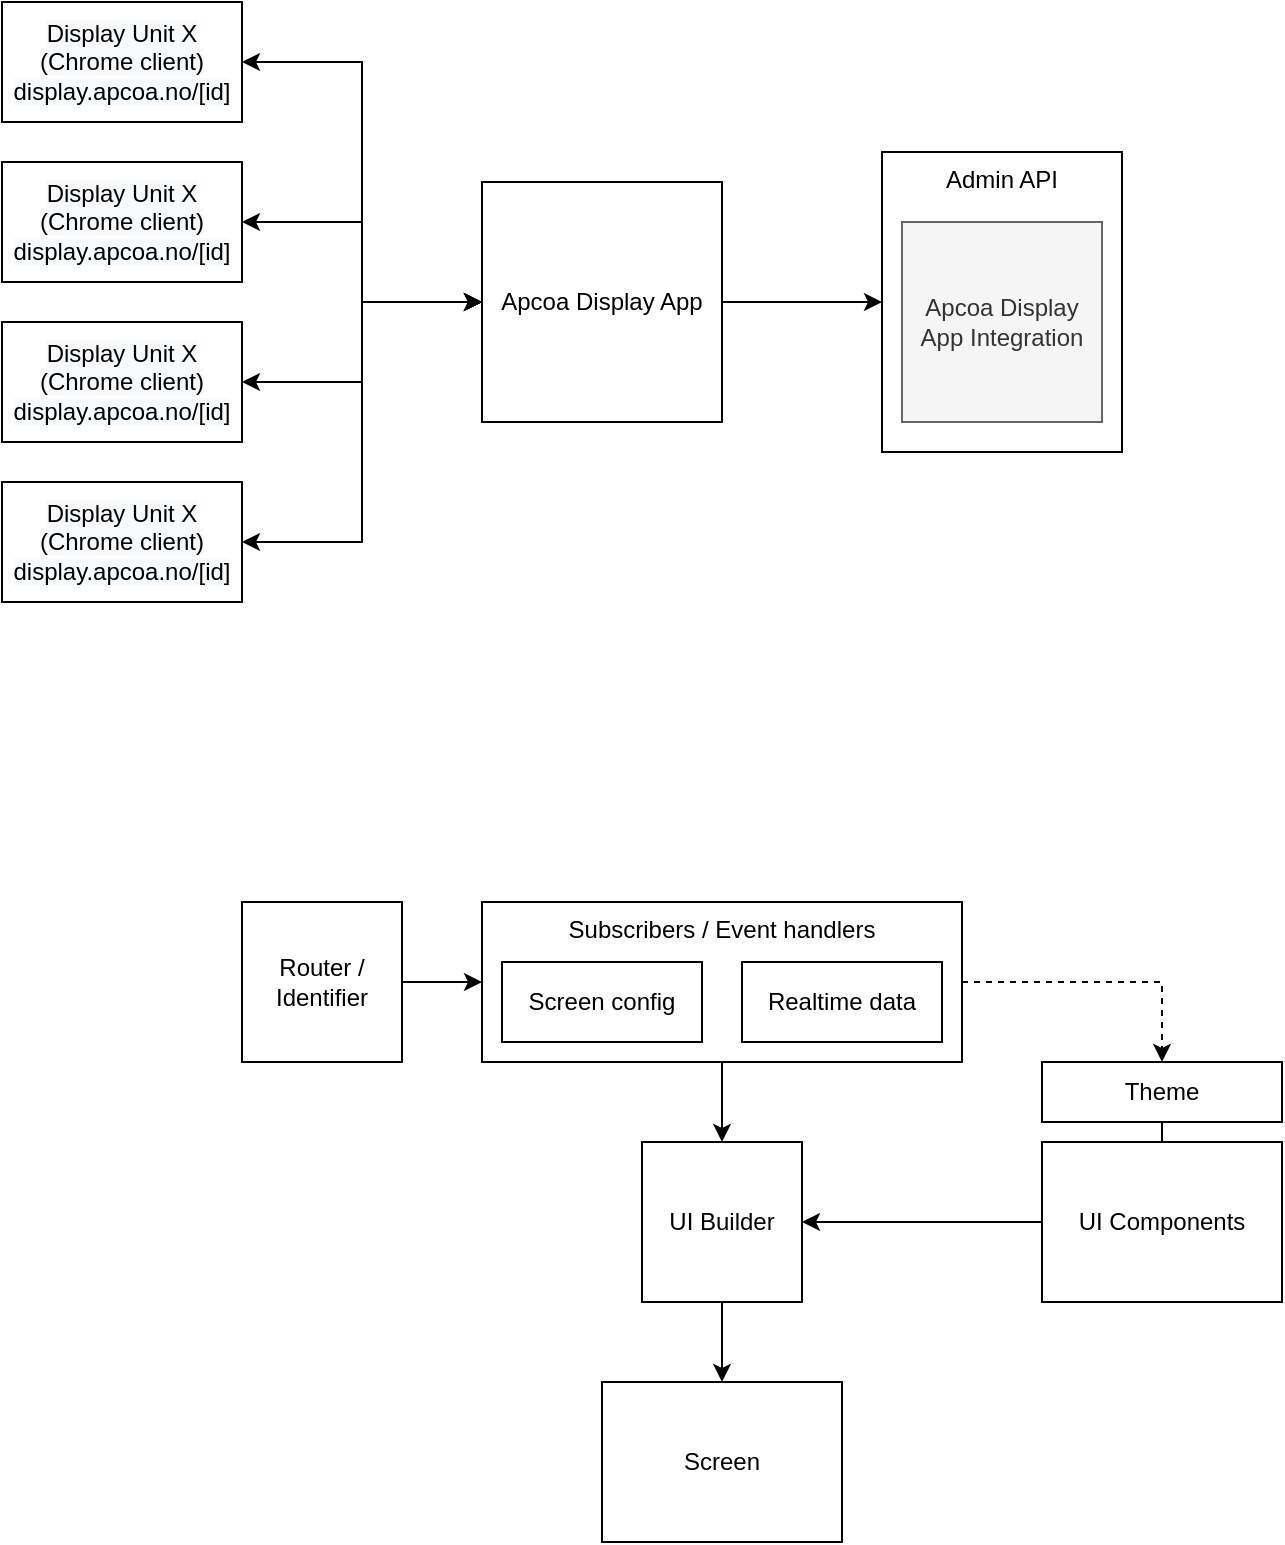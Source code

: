 <mxfile version="17.2.5" type="github"><diagram id="prtHgNgQTEPvFCAcTncT" name="Page-1"><mxGraphModel dx="2066" dy="1153" grid="1" gridSize="10" guides="1" tooltips="1" connect="1" arrows="1" fold="1" page="1" pageScale="1" pageWidth="827" pageHeight="1169" math="0" shadow="0"><root><mxCell id="0"/><mxCell id="1" parent="0"/><mxCell id="D5QyLwo178ALevhAB8Bl-8" style="edgeStyle=orthogonalEdgeStyle;rounded=0;orthogonalLoop=1;jettySize=auto;html=1;exitX=1;exitY=0.5;exitDx=0;exitDy=0;entryX=0;entryY=0.5;entryDx=0;entryDy=0;startArrow=classic;startFill=1;" parent="1" source="D5QyLwo178ALevhAB8Bl-1" target="D5QyLwo178ALevhAB8Bl-2" edge="1"><mxGeometry relative="1" as="geometry"><mxPoint x="280" y="220" as="targetPoint"/></mxGeometry></mxCell><mxCell id="D5QyLwo178ALevhAB8Bl-1" value="&lt;meta charset=&quot;utf-8&quot;&gt;&lt;span style=&quot;color: rgb(0, 0, 0); font-size: 12px; font-style: normal; font-weight: 400; letter-spacing: normal; text-align: center; text-indent: 0px; text-transform: none; word-spacing: 0px; font-family: helvetica; background-color: rgb(248, 249, 250); display: inline; float: none;&quot;&gt;Display Unit X&lt;/span&gt;&lt;br style=&quot;color: rgb(0, 0, 0); font-size: 12px; font-style: normal; font-weight: 400; letter-spacing: normal; text-align: center; text-indent: 0px; text-transform: none; word-spacing: 0px; font-family: helvetica; background-color: rgb(248, 249, 250);&quot;&gt;&lt;span style=&quot;color: rgb(0, 0, 0); font-size: 12px; font-style: normal; font-weight: 400; letter-spacing: normal; text-align: center; text-indent: 0px; text-transform: none; word-spacing: 0px; font-family: helvetica; background-color: rgb(248, 249, 250); display: inline; float: none;&quot;&gt;(Chrome client)&lt;/span&gt;&lt;br style=&quot;color: rgb(0, 0, 0); font-size: 12px; font-style: normal; font-weight: 400; letter-spacing: normal; text-align: center; text-indent: 0px; text-transform: none; word-spacing: 0px; font-family: helvetica; background-color: rgb(248, 249, 250);&quot;&gt;&lt;span style=&quot;color: rgb(0, 0, 0); font-size: 12px; font-style: normal; font-weight: 400; letter-spacing: normal; text-align: center; text-indent: 0px; text-transform: none; word-spacing: 0px; font-family: helvetica; background-color: rgb(248, 249, 250); display: inline; float: none;&quot;&gt;display.apcoa.no/[id]&lt;/span&gt;" style="rounded=0;whiteSpace=wrap;html=1;" parent="1" vertex="1"><mxGeometry x="80" y="150" width="120" height="60" as="geometry"/></mxCell><mxCell id="D5QyLwo178ALevhAB8Bl-11" style="edgeStyle=orthogonalEdgeStyle;rounded=0;orthogonalLoop=1;jettySize=auto;html=1;exitX=1;exitY=0.5;exitDx=0;exitDy=0;" parent="1" source="D5QyLwo178ALevhAB8Bl-2" target="D5QyLwo178ALevhAB8Bl-3" edge="1"><mxGeometry relative="1" as="geometry"/></mxCell><mxCell id="D5QyLwo178ALevhAB8Bl-2" value="Apcoa Display App" style="rounded=0;whiteSpace=wrap;html=1;" parent="1" vertex="1"><mxGeometry x="320" y="160" width="120" height="120" as="geometry"/></mxCell><mxCell id="D5QyLwo178ALevhAB8Bl-9" style="edgeStyle=orthogonalEdgeStyle;rounded=0;orthogonalLoop=1;jettySize=auto;html=1;exitX=1;exitY=0.5;exitDx=0;exitDy=0;startArrow=classic;startFill=1;" parent="1" source="D5QyLwo178ALevhAB8Bl-4" target="D5QyLwo178ALevhAB8Bl-2" edge="1"><mxGeometry relative="1" as="geometry"/></mxCell><mxCell id="D5QyLwo178ALevhAB8Bl-4" value="&lt;meta charset=&quot;utf-8&quot;&gt;&lt;span style=&quot;color: rgb(0, 0, 0); font-size: 12px; font-style: normal; font-weight: 400; letter-spacing: normal; text-align: center; text-indent: 0px; text-transform: none; word-spacing: 0px; font-family: helvetica; background-color: rgb(248, 249, 250); display: inline; float: none;&quot;&gt;Display Unit X&lt;/span&gt;&lt;br style=&quot;color: rgb(0, 0, 0); font-size: 12px; font-style: normal; font-weight: 400; letter-spacing: normal; text-align: center; text-indent: 0px; text-transform: none; word-spacing: 0px; font-family: helvetica; background-color: rgb(248, 249, 250);&quot;&gt;&lt;span style=&quot;color: rgb(0, 0, 0); font-size: 12px; font-style: normal; font-weight: 400; letter-spacing: normal; text-align: center; text-indent: 0px; text-transform: none; word-spacing: 0px; font-family: helvetica; background-color: rgb(248, 249, 250); display: inline; float: none;&quot;&gt;(Chrome client)&lt;/span&gt;&lt;br style=&quot;color: rgb(0, 0, 0); font-size: 12px; font-style: normal; font-weight: 400; letter-spacing: normal; text-align: center; text-indent: 0px; text-transform: none; word-spacing: 0px; font-family: helvetica; background-color: rgb(248, 249, 250);&quot;&gt;&lt;span style=&quot;color: rgb(0, 0, 0); font-size: 12px; font-style: normal; font-weight: 400; letter-spacing: normal; text-align: center; text-indent: 0px; text-transform: none; word-spacing: 0px; font-family: helvetica; background-color: rgb(248, 249, 250); display: inline; float: none;&quot;&gt;display.apcoa.no/[id]&lt;/span&gt;" style="rounded=0;whiteSpace=wrap;html=1;" parent="1" vertex="1"><mxGeometry x="80" y="230" width="120" height="60" as="geometry"/></mxCell><mxCell id="D5QyLwo178ALevhAB8Bl-10" style="edgeStyle=orthogonalEdgeStyle;rounded=0;orthogonalLoop=1;jettySize=auto;html=1;exitX=1;exitY=0.5;exitDx=0;exitDy=0;entryX=0;entryY=0.5;entryDx=0;entryDy=0;startArrow=classic;startFill=1;" parent="1" source="D5QyLwo178ALevhAB8Bl-5" target="D5QyLwo178ALevhAB8Bl-2" edge="1"><mxGeometry relative="1" as="geometry"/></mxCell><mxCell id="D5QyLwo178ALevhAB8Bl-5" value="&lt;meta charset=&quot;utf-8&quot;&gt;&lt;span style=&quot;color: rgb(0, 0, 0); font-size: 12px; font-style: normal; font-weight: 400; letter-spacing: normal; text-align: center; text-indent: 0px; text-transform: none; word-spacing: 0px; font-family: helvetica; background-color: rgb(248, 249, 250); display: inline; float: none;&quot;&gt;Display Unit X&lt;/span&gt;&lt;br style=&quot;color: rgb(0, 0, 0); font-size: 12px; font-style: normal; font-weight: 400; letter-spacing: normal; text-align: center; text-indent: 0px; text-transform: none; word-spacing: 0px; font-family: helvetica; background-color: rgb(248, 249, 250);&quot;&gt;&lt;span style=&quot;color: rgb(0, 0, 0); font-size: 12px; font-style: normal; font-weight: 400; letter-spacing: normal; text-align: center; text-indent: 0px; text-transform: none; word-spacing: 0px; font-family: helvetica; background-color: rgb(248, 249, 250); display: inline; float: none;&quot;&gt;(Chrome client)&lt;/span&gt;&lt;br style=&quot;color: rgb(0, 0, 0); font-size: 12px; font-style: normal; font-weight: 400; letter-spacing: normal; text-align: center; text-indent: 0px; text-transform: none; word-spacing: 0px; font-family: helvetica; background-color: rgb(248, 249, 250);&quot;&gt;&lt;span style=&quot;color: rgb(0, 0, 0); font-size: 12px; font-style: normal; font-weight: 400; letter-spacing: normal; text-align: center; text-indent: 0px; text-transform: none; word-spacing: 0px; font-family: helvetica; background-color: rgb(248, 249, 250); display: inline; float: none;&quot;&gt;display.apcoa.no/[id]&lt;/span&gt;" style="rounded=0;whiteSpace=wrap;html=1;" parent="1" vertex="1"><mxGeometry x="80" y="310" width="120" height="60" as="geometry"/></mxCell><mxCell id="D5QyLwo178ALevhAB8Bl-7" style="edgeStyle=orthogonalEdgeStyle;rounded=0;orthogonalLoop=1;jettySize=auto;html=1;exitX=1;exitY=0.5;exitDx=0;exitDy=0;entryX=0;entryY=0.5;entryDx=0;entryDy=0;startArrow=classic;startFill=1;" parent="1" source="D5QyLwo178ALevhAB8Bl-6" target="D5QyLwo178ALevhAB8Bl-2" edge="1"><mxGeometry relative="1" as="geometry"/></mxCell><mxCell id="D5QyLwo178ALevhAB8Bl-6" value="&lt;span style=&quot;color: rgb(0 , 0 , 0) ; font-family: &amp;#34;helvetica&amp;#34; ; font-size: 12px ; font-style: normal ; font-weight: 400 ; letter-spacing: normal ; text-align: center ; text-indent: 0px ; text-transform: none ; word-spacing: 0px ; background-color: rgb(248 , 249 , 250) ; display: inline ; float: none&quot;&gt;Display Unit X&lt;/span&gt;&lt;br style=&quot;color: rgb(0 , 0 , 0) ; font-family: &amp;#34;helvetica&amp;#34; ; font-size: 12px ; font-style: normal ; font-weight: 400 ; letter-spacing: normal ; text-align: center ; text-indent: 0px ; text-transform: none ; word-spacing: 0px ; background-color: rgb(248 , 249 , 250)&quot;&gt;&lt;span style=&quot;color: rgb(0 , 0 , 0) ; font-family: &amp;#34;helvetica&amp;#34; ; font-size: 12px ; font-style: normal ; font-weight: 400 ; letter-spacing: normal ; text-align: center ; text-indent: 0px ; text-transform: none ; word-spacing: 0px ; background-color: rgb(248 , 249 , 250) ; display: inline ; float: none&quot;&gt;(Chrome client)&lt;/span&gt;&lt;br style=&quot;color: rgb(0 , 0 , 0) ; font-family: &amp;#34;helvetica&amp;#34; ; font-size: 12px ; font-style: normal ; font-weight: 400 ; letter-spacing: normal ; text-align: center ; text-indent: 0px ; text-transform: none ; word-spacing: 0px ; background-color: rgb(248 , 249 , 250)&quot;&gt;&lt;span style=&quot;color: rgb(0 , 0 , 0) ; font-family: &amp;#34;helvetica&amp;#34; ; font-size: 12px ; font-style: normal ; font-weight: 400 ; letter-spacing: normal ; text-align: center ; text-indent: 0px ; text-transform: none ; word-spacing: 0px ; background-color: rgb(248 , 249 , 250) ; display: inline ; float: none&quot;&gt;display.apcoa.no/[id]&lt;br&gt;&lt;/span&gt;" style="rounded=0;whiteSpace=wrap;html=1;" parent="1" vertex="1"><mxGeometry x="80" y="70" width="120" height="60" as="geometry"/></mxCell><mxCell id="D5QyLwo178ALevhAB8Bl-16" value="" style="group" parent="1" vertex="1" connectable="0"><mxGeometry x="520" y="145" width="120" height="150" as="geometry"/></mxCell><mxCell id="D5QyLwo178ALevhAB8Bl-3" value="Admin API" style="rounded=0;whiteSpace=wrap;html=1;verticalAlign=top;" parent="D5QyLwo178ALevhAB8Bl-16" vertex="1"><mxGeometry width="120" height="150" as="geometry"/></mxCell><mxCell id="D5QyLwo178ALevhAB8Bl-15" value="Apcoa Display App Integration" style="rounded=0;whiteSpace=wrap;html=1;fillColor=#f5f5f5;strokeColor=#666666;fontColor=#333333;" parent="D5QyLwo178ALevhAB8Bl-16" vertex="1"><mxGeometry x="10" y="35" width="100" height="100" as="geometry"/></mxCell><mxCell id="D5QyLwo178ALevhAB8Bl-36" style="edgeStyle=orthogonalEdgeStyle;rounded=0;orthogonalLoop=1;jettySize=auto;html=1;exitX=1;exitY=0.5;exitDx=0;exitDy=0;entryX=0;entryY=0.5;entryDx=0;entryDy=0;startArrow=none;startFill=0;endArrow=classic;endFill=1;" parent="1" source="D5QyLwo178ALevhAB8Bl-17" target="D5QyLwo178ALevhAB8Bl-19" edge="1"><mxGeometry relative="1" as="geometry"/></mxCell><mxCell id="D5QyLwo178ALevhAB8Bl-17" value="Router / Identifier" style="rounded=0;whiteSpace=wrap;html=1;" parent="1" vertex="1"><mxGeometry x="200" y="520" width="80" height="80" as="geometry"/></mxCell><mxCell id="D5QyLwo178ALevhAB8Bl-34" style="edgeStyle=orthogonalEdgeStyle;rounded=0;orthogonalLoop=1;jettySize=auto;html=1;exitX=0.5;exitY=1;exitDx=0;exitDy=0;entryX=0.5;entryY=0;entryDx=0;entryDy=0;startArrow=none;startFill=0;" parent="1" source="D5QyLwo178ALevhAB8Bl-18" target="D5QyLwo178ALevhAB8Bl-33" edge="1"><mxGeometry relative="1" as="geometry"/></mxCell><mxCell id="D5QyLwo178ALevhAB8Bl-18" value="UI Builder" style="rounded=0;whiteSpace=wrap;html=1;" parent="1" vertex="1"><mxGeometry x="400" y="640" width="80" height="80" as="geometry"/></mxCell><mxCell id="D5QyLwo178ALevhAB8Bl-35" style="edgeStyle=orthogonalEdgeStyle;rounded=0;orthogonalLoop=1;jettySize=auto;html=1;exitX=0.5;exitY=1;exitDx=0;exitDy=0;entryX=0.5;entryY=0;entryDx=0;entryDy=0;startArrow=none;startFill=0;endArrow=classic;endFill=1;" parent="1" source="D5QyLwo178ALevhAB8Bl-19" target="D5QyLwo178ALevhAB8Bl-18" edge="1"><mxGeometry relative="1" as="geometry"/></mxCell><mxCell id="D5QyLwo178ALevhAB8Bl-40" style="edgeStyle=orthogonalEdgeStyle;rounded=0;orthogonalLoop=1;jettySize=auto;html=1;exitX=1;exitY=0.5;exitDx=0;exitDy=0;entryX=0.5;entryY=0;entryDx=0;entryDy=0;startArrow=none;startFill=0;endArrow=classic;endFill=1;dashed=1;" parent="1" source="D5QyLwo178ALevhAB8Bl-19" target="D5QyLwo178ALevhAB8Bl-38" edge="1"><mxGeometry relative="1" as="geometry"/></mxCell><mxCell id="D5QyLwo178ALevhAB8Bl-37" style="edgeStyle=orthogonalEdgeStyle;rounded=0;orthogonalLoop=1;jettySize=auto;html=1;exitX=0;exitY=0.5;exitDx=0;exitDy=0;entryX=1;entryY=0.5;entryDx=0;entryDy=0;startArrow=none;startFill=0;endArrow=classic;endFill=1;" parent="1" source="D5QyLwo178ALevhAB8Bl-22" target="D5QyLwo178ALevhAB8Bl-18" edge="1"><mxGeometry relative="1" as="geometry"/></mxCell><mxCell id="D5QyLwo178ALevhAB8Bl-22" value="UI Components" style="rounded=0;whiteSpace=wrap;html=1;" parent="1" vertex="1"><mxGeometry x="600" y="640" width="120" height="80" as="geometry"/></mxCell><mxCell id="D5QyLwo178ALevhAB8Bl-33" value="Screen" style="rounded=0;whiteSpace=wrap;html=1;" parent="1" vertex="1"><mxGeometry x="380" y="760" width="120" height="80" as="geometry"/></mxCell><mxCell id="D5QyLwo178ALevhAB8Bl-39" style="edgeStyle=orthogonalEdgeStyle;rounded=0;orthogonalLoop=1;jettySize=auto;html=1;exitX=0.5;exitY=1;exitDx=0;exitDy=0;entryX=0.5;entryY=0;entryDx=0;entryDy=0;startArrow=none;startFill=0;endArrow=none;endFill=0;" parent="1" source="D5QyLwo178ALevhAB8Bl-38" target="D5QyLwo178ALevhAB8Bl-22" edge="1"><mxGeometry relative="1" as="geometry"/></mxCell><mxCell id="D5QyLwo178ALevhAB8Bl-38" value="Theme" style="rounded=0;whiteSpace=wrap;html=1;" parent="1" vertex="1"><mxGeometry x="600" y="600" width="120" height="30" as="geometry"/></mxCell><mxCell id="D5QyLwo178ALevhAB8Bl-44" value="" style="group" parent="1" vertex="1" connectable="0"><mxGeometry x="320" y="520" width="240" height="80" as="geometry"/></mxCell><mxCell id="D5QyLwo178ALevhAB8Bl-19" value="Subscribers / Event handlers" style="rounded=0;whiteSpace=wrap;html=1;verticalAlign=top;" parent="D5QyLwo178ALevhAB8Bl-44" vertex="1"><mxGeometry width="240" height="80" as="geometry"/></mxCell><mxCell id="D5QyLwo178ALevhAB8Bl-23" value="Screen config" style="rounded=0;whiteSpace=wrap;html=1;verticalAlign=middle;" parent="D5QyLwo178ALevhAB8Bl-44" vertex="1"><mxGeometry x="10" y="30" width="100" height="40" as="geometry"/></mxCell><mxCell id="D5QyLwo178ALevhAB8Bl-24" value="Realtime data" style="rounded=0;whiteSpace=wrap;html=1;verticalAlign=middle;" parent="D5QyLwo178ALevhAB8Bl-44" vertex="1"><mxGeometry x="130" y="30" width="100" height="40" as="geometry"/></mxCell></root></mxGraphModel></diagram></mxfile>